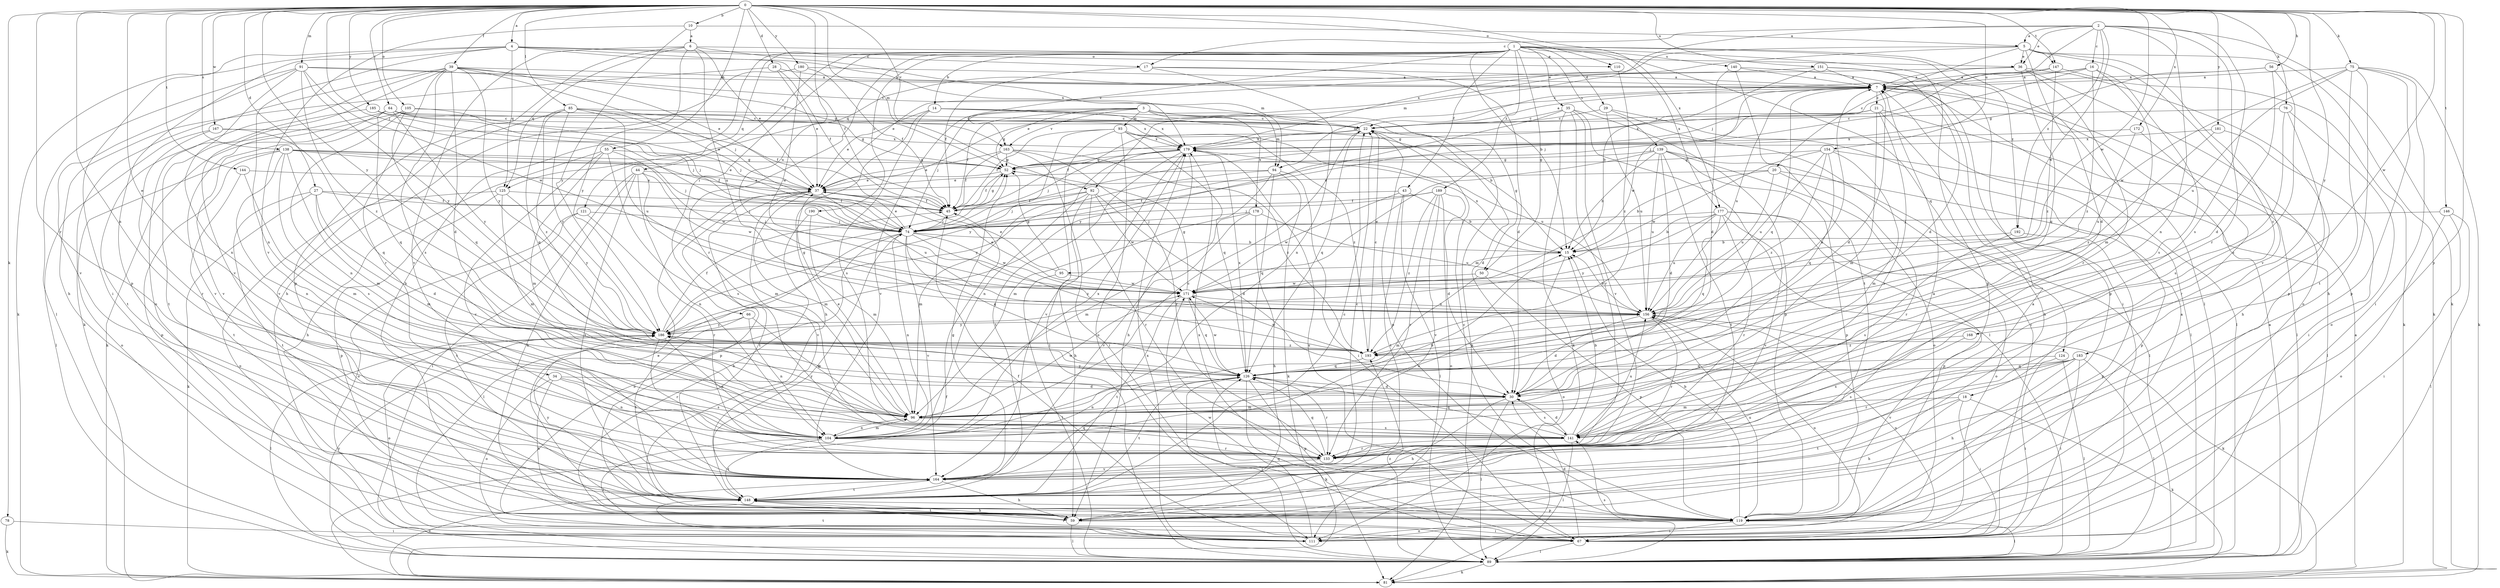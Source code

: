 strict digraph  {
0;
1;
2;
3;
4;
5;
6;
7;
10;
14;
15;
16;
17;
18;
20;
21;
22;
27;
28;
29;
30;
34;
35;
36;
37;
39;
43;
44;
45;
50;
52;
55;
56;
59;
64;
66;
67;
74;
75;
76;
78;
81;
85;
89;
91;
92;
93;
94;
95;
96;
104;
105;
110;
111;
119;
121;
124;
125;
126;
133;
138;
139;
140;
141;
144;
146;
147;
148;
151;
154;
156;
163;
164;
167;
168;
171;
172;
177;
178;
179;
180;
181;
183;
185;
186;
189;
190;
192;
193;
0 -> 4  [label=a];
0 -> 10  [label=b];
0 -> 27  [label=d];
0 -> 28  [label=d];
0 -> 34  [label=e];
0 -> 39  [label=f];
0 -> 55  [label=h];
0 -> 56  [label=h];
0 -> 64  [label=i];
0 -> 74  [label=j];
0 -> 75  [label=k];
0 -> 76  [label=k];
0 -> 78  [label=k];
0 -> 85  [label=l];
0 -> 91  [label=m];
0 -> 92  [label=m];
0 -> 104  [label=n];
0 -> 105  [label=o];
0 -> 110  [label=o];
0 -> 119  [label=p];
0 -> 133  [label=r];
0 -> 138  [label=s];
0 -> 144  [label=t];
0 -> 146  [label=t];
0 -> 147  [label=t];
0 -> 151  [label=u];
0 -> 154  [label=u];
0 -> 156  [label=u];
0 -> 163  [label=v];
0 -> 167  [label=w];
0 -> 168  [label=w];
0 -> 171  [label=w];
0 -> 172  [label=x];
0 -> 177  [label=x];
0 -> 180  [label=y];
0 -> 181  [label=y];
0 -> 183  [label=y];
0 -> 185  [label=y];
0 -> 186  [label=y];
1 -> 14  [label=b];
1 -> 15  [label=b];
1 -> 29  [label=d];
1 -> 35  [label=e];
1 -> 43  [label=f];
1 -> 44  [label=f];
1 -> 50  [label=g];
1 -> 59  [label=h];
1 -> 66  [label=i];
1 -> 89  [label=l];
1 -> 119  [label=p];
1 -> 121  [label=q];
1 -> 124  [label=q];
1 -> 133  [label=r];
1 -> 139  [label=s];
1 -> 140  [label=s];
1 -> 163  [label=v];
1 -> 177  [label=x];
1 -> 189  [label=z];
1 -> 190  [label=z];
1 -> 192  [label=z];
2 -> 5  [label=a];
2 -> 16  [label=c];
2 -> 17  [label=c];
2 -> 36  [label=e];
2 -> 74  [label=j];
2 -> 81  [label=k];
2 -> 92  [label=m];
2 -> 104  [label=n];
2 -> 133  [label=r];
2 -> 141  [label=s];
2 -> 171  [label=w];
2 -> 192  [label=z];
3 -> 45  [label=f];
3 -> 50  [label=g];
3 -> 52  [label=g];
3 -> 74  [label=j];
3 -> 81  [label=k];
3 -> 93  [label=m];
3 -> 94  [label=m];
3 -> 163  [label=v];
3 -> 164  [label=v];
3 -> 178  [label=x];
4 -> 17  [label=c];
4 -> 45  [label=f];
4 -> 67  [label=i];
4 -> 81  [label=k];
4 -> 104  [label=n];
4 -> 110  [label=o];
4 -> 119  [label=p];
4 -> 125  [label=q];
4 -> 179  [label=x];
5 -> 18  [label=c];
5 -> 20  [label=c];
5 -> 30  [label=d];
5 -> 36  [label=e];
5 -> 81  [label=k];
5 -> 125  [label=q];
5 -> 147  [label=t];
5 -> 164  [label=v];
5 -> 179  [label=x];
6 -> 36  [label=e];
6 -> 37  [label=e];
6 -> 94  [label=m];
6 -> 119  [label=p];
6 -> 125  [label=q];
6 -> 156  [label=u];
6 -> 164  [label=v];
6 -> 186  [label=y];
7 -> 21  [label=c];
7 -> 30  [label=d];
7 -> 89  [label=l];
7 -> 94  [label=m];
7 -> 126  [label=q];
7 -> 156  [label=u];
7 -> 171  [label=w];
10 -> 5  [label=a];
10 -> 6  [label=a];
10 -> 164  [label=v];
10 -> 186  [label=y];
14 -> 15  [label=b];
14 -> 22  [label=c];
14 -> 37  [label=e];
14 -> 59  [label=h];
14 -> 141  [label=s];
14 -> 179  [label=x];
15 -> 95  [label=m];
15 -> 111  [label=o];
15 -> 179  [label=x];
16 -> 7  [label=a];
16 -> 22  [label=c];
16 -> 74  [label=j];
16 -> 96  [label=m];
16 -> 141  [label=s];
16 -> 193  [label=z];
17 -> 7  [label=a];
17 -> 30  [label=d];
17 -> 45  [label=f];
17 -> 104  [label=n];
18 -> 59  [label=h];
18 -> 67  [label=i];
18 -> 81  [label=k];
18 -> 96  [label=m];
18 -> 148  [label=t];
20 -> 15  [label=b];
20 -> 37  [label=e];
20 -> 119  [label=p];
20 -> 133  [label=r];
20 -> 156  [label=u];
21 -> 22  [label=c];
21 -> 52  [label=g];
21 -> 59  [label=h];
21 -> 89  [label=l];
21 -> 96  [label=m];
21 -> 133  [label=r];
21 -> 179  [label=x];
22 -> 7  [label=a];
22 -> 30  [label=d];
22 -> 45  [label=f];
22 -> 119  [label=p];
22 -> 126  [label=q];
22 -> 179  [label=x];
27 -> 30  [label=d];
27 -> 45  [label=f];
27 -> 74  [label=j];
27 -> 81  [label=k];
27 -> 96  [label=m];
27 -> 148  [label=t];
28 -> 7  [label=a];
28 -> 37  [label=e];
28 -> 45  [label=f];
28 -> 59  [label=h];
29 -> 22  [label=c];
29 -> 67  [label=i];
29 -> 89  [label=l];
29 -> 156  [label=u];
30 -> 7  [label=a];
30 -> 59  [label=h];
30 -> 89  [label=l];
30 -> 96  [label=m];
30 -> 141  [label=s];
30 -> 186  [label=y];
34 -> 30  [label=d];
34 -> 59  [label=h];
34 -> 104  [label=n];
34 -> 111  [label=o];
34 -> 141  [label=s];
35 -> 22  [label=c];
35 -> 81  [label=k];
35 -> 89  [label=l];
35 -> 119  [label=p];
35 -> 133  [label=r];
35 -> 164  [label=v];
35 -> 186  [label=y];
36 -> 7  [label=a];
36 -> 37  [label=e];
36 -> 111  [label=o];
36 -> 119  [label=p];
36 -> 126  [label=q];
36 -> 133  [label=r];
37 -> 45  [label=f];
37 -> 96  [label=m];
37 -> 119  [label=p];
37 -> 148  [label=t];
37 -> 156  [label=u];
37 -> 164  [label=v];
39 -> 7  [label=a];
39 -> 22  [label=c];
39 -> 30  [label=d];
39 -> 37  [label=e];
39 -> 74  [label=j];
39 -> 81  [label=k];
39 -> 111  [label=o];
39 -> 133  [label=r];
39 -> 141  [label=s];
39 -> 164  [label=v];
39 -> 186  [label=y];
43 -> 15  [label=b];
43 -> 45  [label=f];
43 -> 89  [label=l];
43 -> 148  [label=t];
43 -> 171  [label=w];
44 -> 37  [label=e];
44 -> 59  [label=h];
44 -> 89  [label=l];
44 -> 96  [label=m];
44 -> 104  [label=n];
44 -> 148  [label=t];
44 -> 171  [label=w];
45 -> 52  [label=g];
45 -> 74  [label=j];
50 -> 96  [label=m];
50 -> 119  [label=p];
50 -> 171  [label=w];
52 -> 37  [label=e];
52 -> 45  [label=f];
55 -> 52  [label=g];
55 -> 59  [label=h];
55 -> 96  [label=m];
55 -> 141  [label=s];
55 -> 164  [label=v];
55 -> 171  [label=w];
56 -> 7  [label=a];
56 -> 30  [label=d];
56 -> 52  [label=g];
56 -> 141  [label=s];
59 -> 7  [label=a];
59 -> 67  [label=i];
59 -> 89  [label=l];
59 -> 148  [label=t];
64 -> 22  [label=c];
64 -> 45  [label=f];
64 -> 74  [label=j];
64 -> 126  [label=q];
64 -> 148  [label=t];
64 -> 164  [label=v];
64 -> 179  [label=x];
64 -> 186  [label=y];
66 -> 96  [label=m];
66 -> 104  [label=n];
66 -> 148  [label=t];
66 -> 186  [label=y];
67 -> 30  [label=d];
67 -> 89  [label=l];
67 -> 156  [label=u];
67 -> 171  [label=w];
67 -> 179  [label=x];
74 -> 15  [label=b];
74 -> 37  [label=e];
74 -> 89  [label=l];
74 -> 104  [label=n];
74 -> 111  [label=o];
74 -> 126  [label=q];
74 -> 164  [label=v];
74 -> 171  [label=w];
74 -> 193  [label=z];
75 -> 7  [label=a];
75 -> 59  [label=h];
75 -> 67  [label=i];
75 -> 81  [label=k];
75 -> 119  [label=p];
75 -> 148  [label=t];
75 -> 156  [label=u];
75 -> 171  [label=w];
76 -> 22  [label=c];
76 -> 59  [label=h];
76 -> 111  [label=o];
76 -> 141  [label=s];
78 -> 67  [label=i];
78 -> 81  [label=k];
81 -> 7  [label=a];
81 -> 45  [label=f];
81 -> 164  [label=v];
85 -> 22  [label=c];
85 -> 37  [label=e];
85 -> 52  [label=g];
85 -> 126  [label=q];
85 -> 156  [label=u];
85 -> 164  [label=v];
85 -> 186  [label=y];
85 -> 193  [label=z];
89 -> 7  [label=a];
89 -> 81  [label=k];
89 -> 141  [label=s];
89 -> 179  [label=x];
89 -> 186  [label=y];
89 -> 193  [label=z];
91 -> 7  [label=a];
91 -> 52  [label=g];
91 -> 89  [label=l];
91 -> 104  [label=n];
91 -> 164  [label=v];
91 -> 171  [label=w];
91 -> 186  [label=y];
91 -> 193  [label=z];
92 -> 30  [label=d];
92 -> 45  [label=f];
92 -> 59  [label=h];
92 -> 74  [label=j];
92 -> 96  [label=m];
92 -> 133  [label=r];
92 -> 171  [label=w];
93 -> 45  [label=f];
93 -> 89  [label=l];
93 -> 111  [label=o];
93 -> 126  [label=q];
93 -> 156  [label=u];
93 -> 179  [label=x];
93 -> 186  [label=y];
93 -> 193  [label=z];
94 -> 37  [label=e];
94 -> 67  [label=i];
94 -> 81  [label=k];
94 -> 96  [label=m];
94 -> 126  [label=q];
94 -> 186  [label=y];
95 -> 37  [label=e];
95 -> 52  [label=g];
95 -> 89  [label=l];
95 -> 171  [label=w];
96 -> 37  [label=e];
96 -> 104  [label=n];
96 -> 141  [label=s];
96 -> 156  [label=u];
96 -> 171  [label=w];
96 -> 186  [label=y];
104 -> 15  [label=b];
104 -> 22  [label=c];
104 -> 67  [label=i];
104 -> 96  [label=m];
104 -> 133  [label=r];
104 -> 148  [label=t];
104 -> 179  [label=x];
105 -> 22  [label=c];
105 -> 74  [label=j];
105 -> 81  [label=k];
105 -> 104  [label=n];
105 -> 126  [label=q];
105 -> 164  [label=v];
110 -> 193  [label=z];
111 -> 7  [label=a];
111 -> 45  [label=f];
111 -> 126  [label=q];
111 -> 148  [label=t];
111 -> 156  [label=u];
119 -> 15  [label=b];
119 -> 22  [label=c];
119 -> 37  [label=e];
119 -> 67  [label=i];
119 -> 89  [label=l];
119 -> 111  [label=o];
119 -> 156  [label=u];
119 -> 179  [label=x];
121 -> 74  [label=j];
121 -> 111  [label=o];
121 -> 133  [label=r];
121 -> 148  [label=t];
124 -> 67  [label=i];
124 -> 89  [label=l];
124 -> 126  [label=q];
125 -> 45  [label=f];
125 -> 96  [label=m];
125 -> 111  [label=o];
125 -> 119  [label=p];
125 -> 186  [label=y];
126 -> 30  [label=d];
126 -> 81  [label=k];
126 -> 89  [label=l];
126 -> 104  [label=n];
126 -> 119  [label=p];
126 -> 133  [label=r];
126 -> 148  [label=t];
126 -> 171  [label=w];
126 -> 179  [label=x];
133 -> 126  [label=q];
133 -> 164  [label=v];
138 -> 37  [label=e];
138 -> 45  [label=f];
138 -> 52  [label=g];
138 -> 74  [label=j];
138 -> 96  [label=m];
138 -> 104  [label=n];
138 -> 111  [label=o];
138 -> 119  [label=p];
138 -> 141  [label=s];
139 -> 15  [label=b];
139 -> 30  [label=d];
139 -> 52  [label=g];
139 -> 89  [label=l];
139 -> 111  [label=o];
139 -> 119  [label=p];
139 -> 148  [label=t];
139 -> 156  [label=u];
139 -> 171  [label=w];
140 -> 7  [label=a];
140 -> 30  [label=d];
140 -> 67  [label=i];
140 -> 148  [label=t];
141 -> 15  [label=b];
141 -> 30  [label=d];
141 -> 89  [label=l];
141 -> 126  [label=q];
141 -> 133  [label=r];
141 -> 156  [label=u];
144 -> 37  [label=e];
144 -> 96  [label=m];
144 -> 148  [label=t];
146 -> 67  [label=i];
146 -> 74  [label=j];
146 -> 89  [label=l];
146 -> 111  [label=o];
147 -> 7  [label=a];
147 -> 74  [label=j];
147 -> 81  [label=k];
147 -> 193  [label=z];
148 -> 7  [label=a];
148 -> 22  [label=c];
148 -> 52  [label=g];
148 -> 59  [label=h];
148 -> 67  [label=i];
148 -> 74  [label=j];
148 -> 119  [label=p];
148 -> 186  [label=y];
151 -> 7  [label=a];
151 -> 15  [label=b];
151 -> 30  [label=d];
151 -> 37  [label=e];
151 -> 119  [label=p];
154 -> 52  [label=g];
154 -> 89  [label=l];
154 -> 96  [label=m];
154 -> 126  [label=q];
154 -> 156  [label=u];
154 -> 171  [label=w];
154 -> 193  [label=z];
156 -> 15  [label=b];
156 -> 30  [label=d];
156 -> 81  [label=k];
156 -> 133  [label=r];
156 -> 186  [label=y];
163 -> 37  [label=e];
163 -> 45  [label=f];
163 -> 52  [label=g];
163 -> 67  [label=i];
163 -> 133  [label=r];
163 -> 193  [label=z];
164 -> 22  [label=c];
164 -> 59  [label=h];
164 -> 126  [label=q];
164 -> 148  [label=t];
167 -> 89  [label=l];
167 -> 126  [label=q];
167 -> 133  [label=r];
167 -> 179  [label=x];
168 -> 141  [label=s];
168 -> 193  [label=z];
171 -> 37  [label=e];
171 -> 52  [label=g];
171 -> 126  [label=q];
171 -> 148  [label=t];
171 -> 156  [label=u];
172 -> 133  [label=r];
172 -> 156  [label=u];
172 -> 179  [label=x];
177 -> 15  [label=b];
177 -> 74  [label=j];
177 -> 111  [label=o];
177 -> 119  [label=p];
177 -> 126  [label=q];
177 -> 133  [label=r];
177 -> 156  [label=u];
177 -> 164  [label=v];
177 -> 186  [label=y];
178 -> 59  [label=h];
178 -> 74  [label=j];
178 -> 96  [label=m];
178 -> 156  [label=u];
178 -> 164  [label=v];
179 -> 52  [label=g];
179 -> 59  [label=h];
179 -> 74  [label=j];
179 -> 104  [label=n];
179 -> 148  [label=t];
179 -> 164  [label=v];
180 -> 7  [label=a];
180 -> 45  [label=f];
180 -> 59  [label=h];
180 -> 171  [label=w];
181 -> 67  [label=i];
181 -> 179  [label=x];
181 -> 193  [label=z];
183 -> 59  [label=h];
183 -> 67  [label=i];
183 -> 89  [label=l];
183 -> 126  [label=q];
183 -> 133  [label=r];
183 -> 141  [label=s];
183 -> 164  [label=v];
185 -> 22  [label=c];
185 -> 74  [label=j];
185 -> 148  [label=t];
186 -> 45  [label=f];
186 -> 52  [label=g];
186 -> 89  [label=l];
186 -> 104  [label=n];
186 -> 111  [label=o];
186 -> 133  [label=r];
186 -> 193  [label=z];
189 -> 30  [label=d];
189 -> 45  [label=f];
189 -> 74  [label=j];
189 -> 111  [label=o];
189 -> 133  [label=r];
189 -> 164  [label=v];
189 -> 193  [label=z];
190 -> 59  [label=h];
190 -> 74  [label=j];
190 -> 96  [label=m];
192 -> 15  [label=b];
192 -> 119  [label=p];
192 -> 141  [label=s];
193 -> 22  [label=c];
193 -> 126  [label=q];
193 -> 171  [label=w];
}
